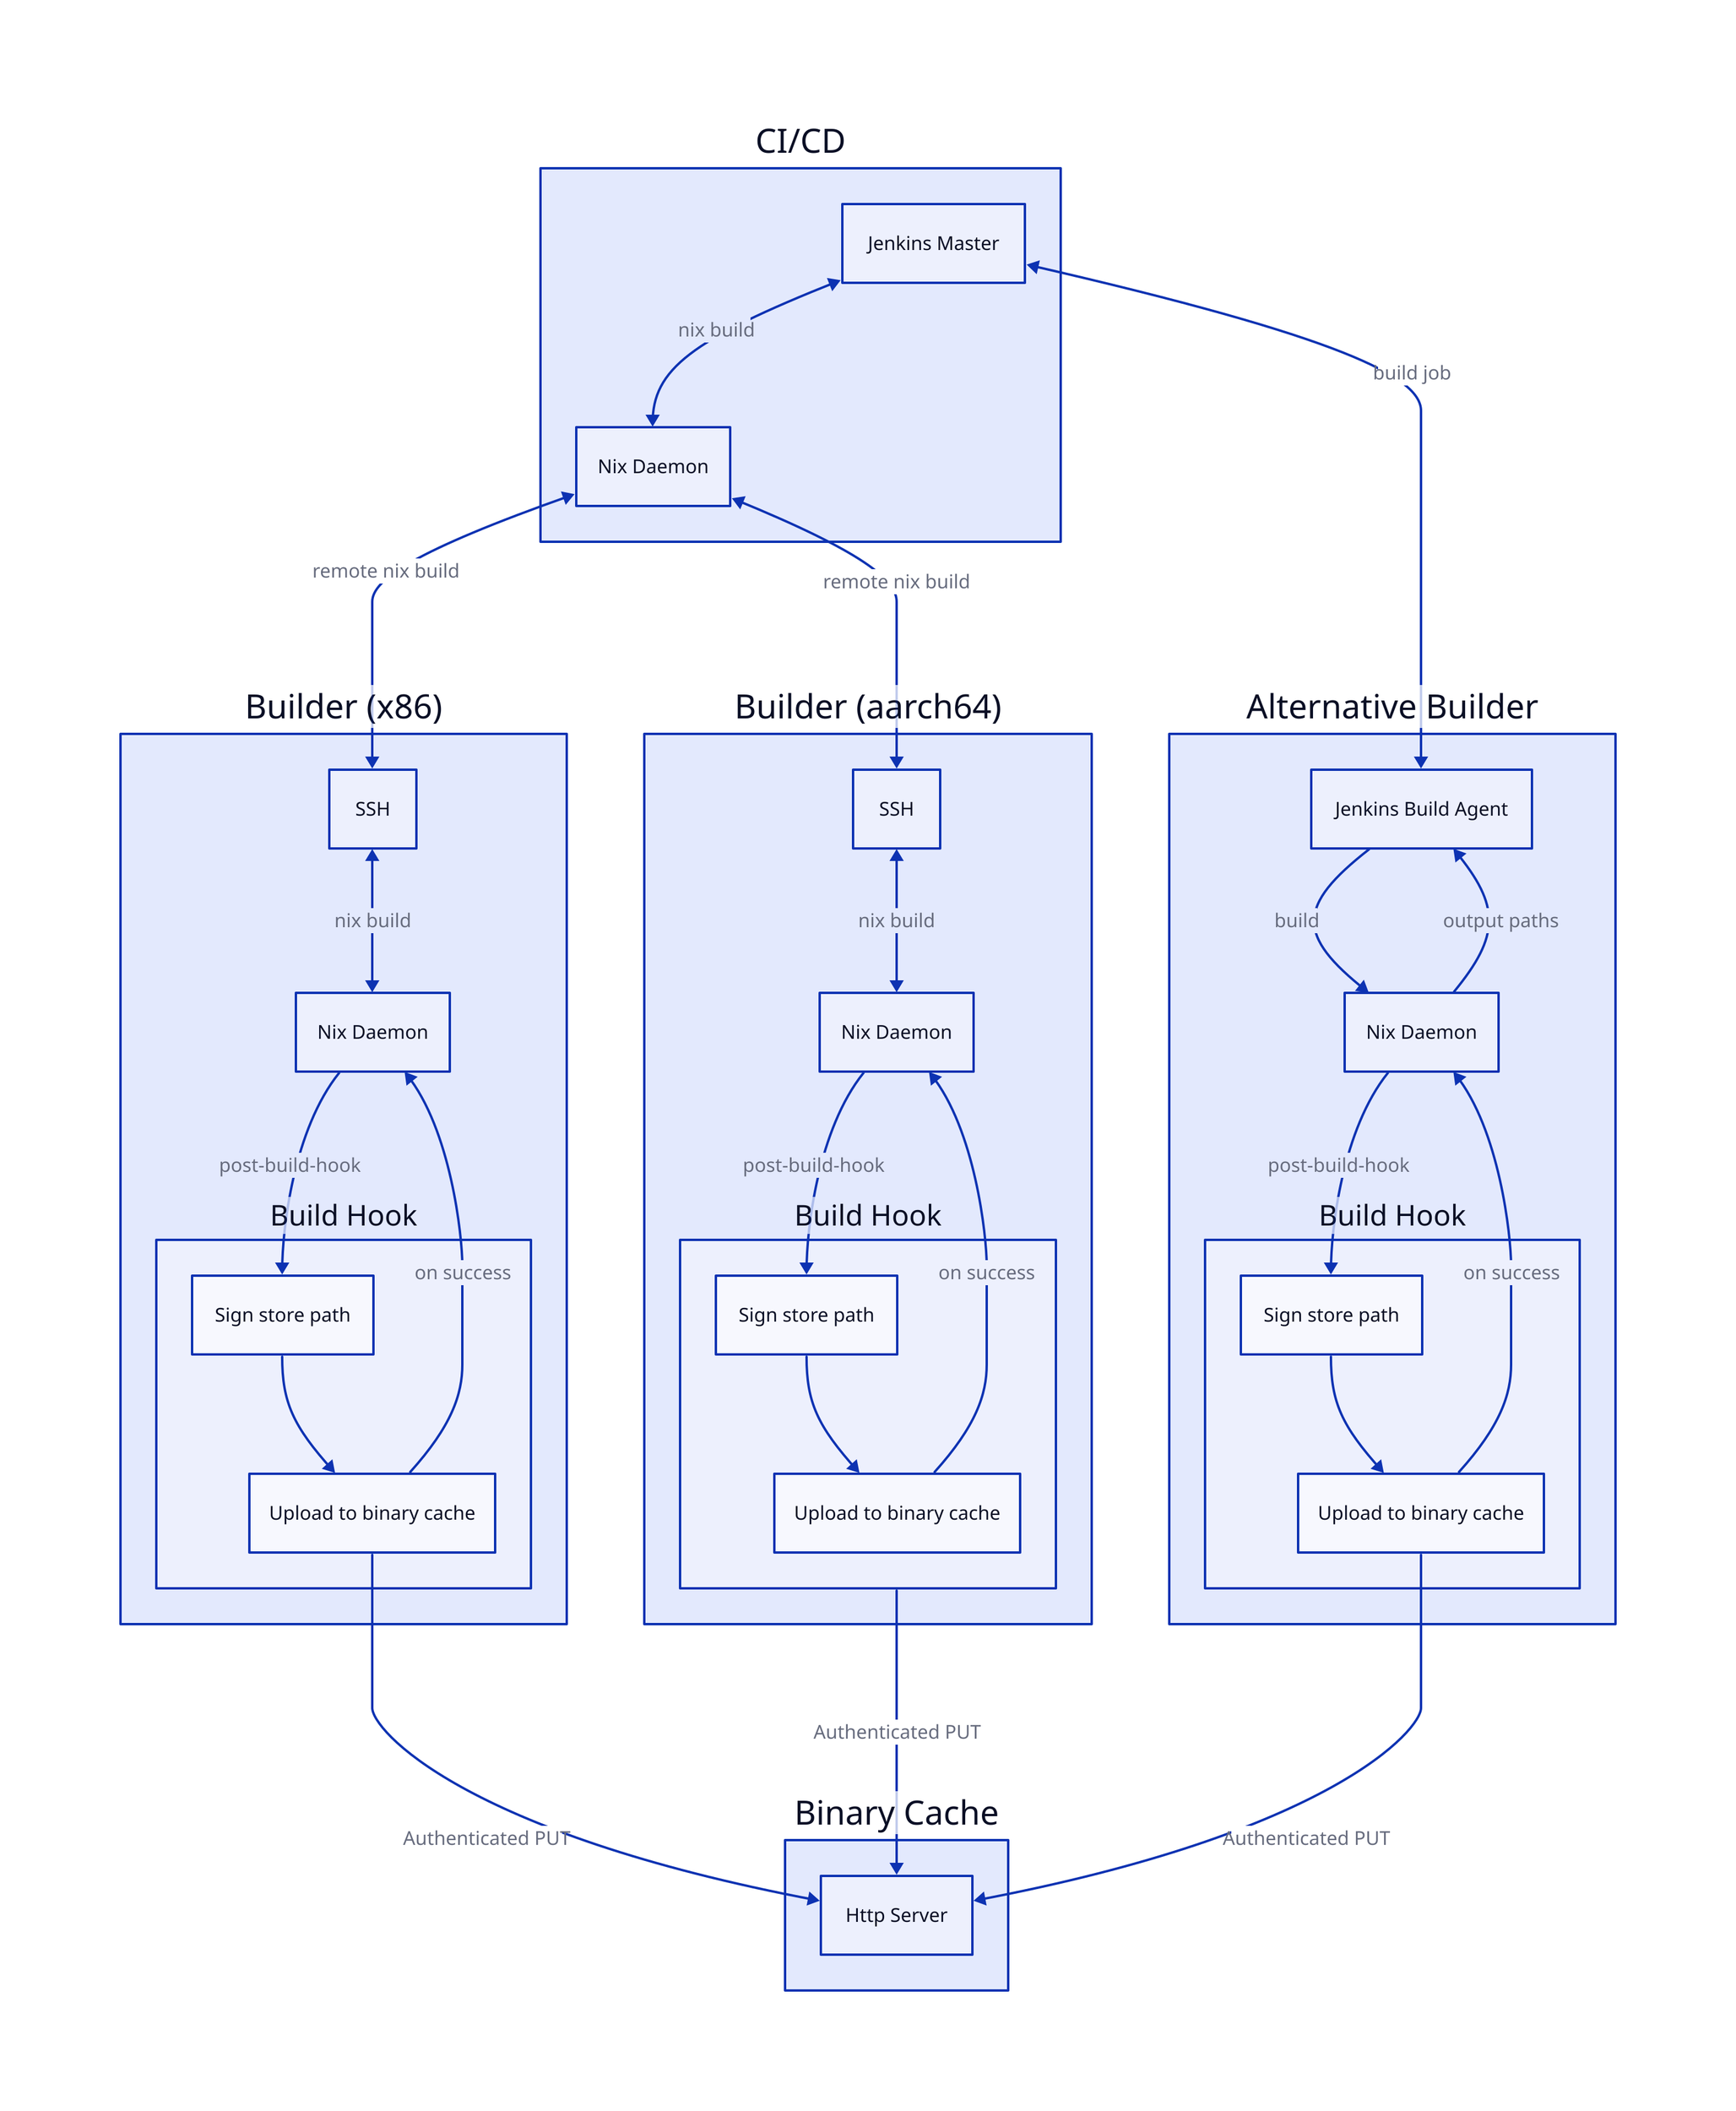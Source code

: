 
ci: CI/CD {
    jenkins: Jenkins Master
    nix_daemon: Nix Daemon
}

cache: Binary Cache {
    http: Http Server
}

builder_x86: Builder (x86) {
    ssh: SSH
    nix_daemon: Nix Daemon
    build_hook: Build Hook {
        sign: Sign store path
        upload: Upload to binary cache
        sign -> upload
    }

    ssh <-> nix_daemon: nix build
    nix_daemon -> build_hook.sign: post-build-hook
    build_hook.upload -> nix_daemon: on success
}

builder_aarch64: Builder (aarch64) {
    ssh: SSH
    nix_daemon: Nix Daemon
    build_hook: Build Hook {
        sign: Sign store path
        upload: Upload to binary cache
        sign -> upload
    }

    ssh <-> nix_daemon: nix build
    nix_daemon -> build_hook.sign: post-build-hook
    build_hook.upload -> nix_daemon: on success
}

alternative_builder: Alternative Builder {
    agent: Jenkins Build Agent
    nix_daemon: Nix Daemon
    build_hook: Build Hook {
        sign: Sign store path
        upload: Upload to binary cache
        sign -> upload
    }

    agent -> nix_daemon: build
    nix_daemon -> build_hook.sign: post-build-hook
    build_hook.upload -> nix_daemon: on success
    nix_daemon -> agent: output paths
}


ci.jenkins <-> ci.nix_daemon: nix build
ci.nix_daemon <-> builder_x86.ssh: remote nix build
ci.nix_daemon <-> builder_aarch64.ssh: remote nix build

builder_x86.build_hook.upload -> cache.http: Authenticated PUT
builder_aarch64.build_hook -> cache.http: Authenticated PUT


ci.jenkins <-> alternative_builder.agent: build job
alternative_builder.build_hook.upload -> cache.http: Authenticated PUT


